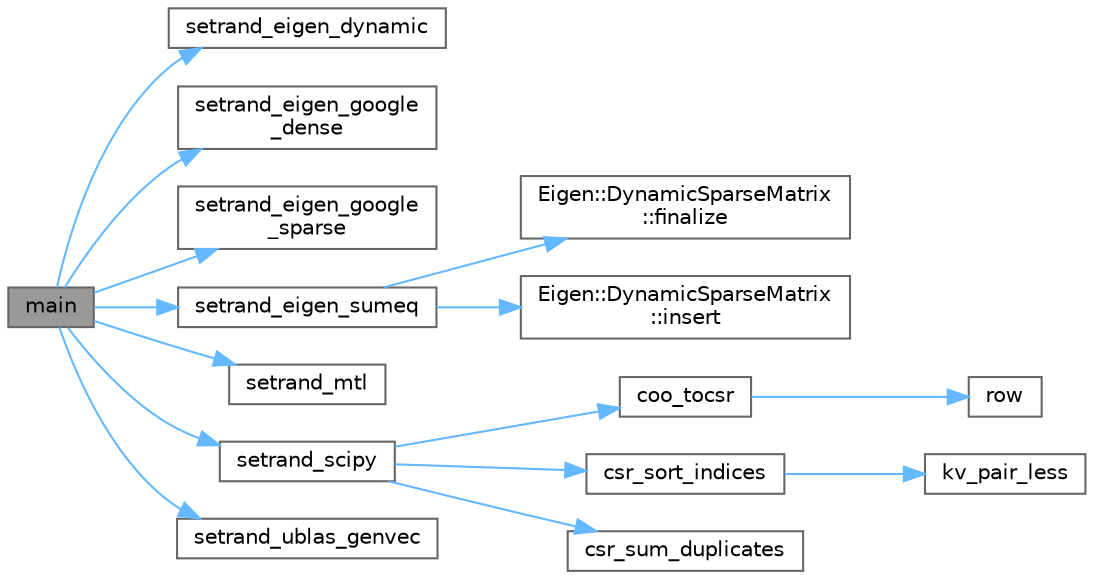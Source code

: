 digraph "main"
{
 // LATEX_PDF_SIZE
  bgcolor="transparent";
  edge [fontname=Helvetica,fontsize=10,labelfontname=Helvetica,labelfontsize=10];
  node [fontname=Helvetica,fontsize=10,shape=box,height=0.2,width=0.4];
  rankdir="LR";
  Node1 [id="Node000001",label="main",height=0.2,width=0.4,color="gray40", fillcolor="grey60", style="filled", fontcolor="black",tooltip=" "];
  Node1 -> Node2 [id="edge1_Node000001_Node000002",color="steelblue1",style="solid",tooltip=" "];
  Node2 [id="Node000002",label="setrand_eigen_dynamic",height=0.2,width=0.4,color="grey40", fillcolor="white", style="filled",URL="$sparse__setter_8cpp.html#ad75572165093fb297fa4bd63b0046928",tooltip=" "];
  Node1 -> Node3 [id="edge2_Node000001_Node000003",color="steelblue1",style="solid",tooltip=" "];
  Node3 [id="Node000003",label="setrand_eigen_google\l_dense",height=0.2,width=0.4,color="grey40", fillcolor="white", style="filled",URL="$sparse__setter_8cpp.html#a3cf6ccc0ae806639111995a475efc1fb",tooltip=" "];
  Node1 -> Node4 [id="edge3_Node000001_Node000004",color="steelblue1",style="solid",tooltip=" "];
  Node4 [id="Node000004",label="setrand_eigen_google\l_sparse",height=0.2,width=0.4,color="grey40", fillcolor="white", style="filled",URL="$sparse__setter_8cpp.html#ab9b875c924eadb5861d32653d436924d",tooltip=" "];
  Node1 -> Node5 [id="edge4_Node000001_Node000005",color="steelblue1",style="solid",tooltip=" "];
  Node5 [id="Node000005",label="setrand_eigen_sumeq",height=0.2,width=0.4,color="grey40", fillcolor="white", style="filled",URL="$sparse__setter_8cpp.html#a196522fd030dca63048f5758eecfa50b",tooltip=" "];
  Node5 -> Node6 [id="edge5_Node000005_Node000006",color="steelblue1",style="solid",tooltip=" "];
  Node6 [id="Node000006",label="Eigen::DynamicSparseMatrix\l::finalize",height=0.2,width=0.4,color="grey40", fillcolor="white", style="filled",URL="$class_eigen_1_1_dynamic_sparse_matrix.html#aa0abc0e4565143f103f0d7373bd4a125",tooltip=" "];
  Node5 -> Node7 [id="edge6_Node000005_Node000007",color="steelblue1",style="solid",tooltip=" "];
  Node7 [id="Node000007",label="Eigen::DynamicSparseMatrix\l::insert",height=0.2,width=0.4,color="grey40", fillcolor="white", style="filled",URL="$class_eigen_1_1_dynamic_sparse_matrix.html#ae28e50c784dbaf1eb7a9abfb05dfdc92",tooltip=" "];
  Node1 -> Node8 [id="edge7_Node000001_Node000008",color="steelblue1",style="solid",tooltip=" "];
  Node8 [id="Node000008",label="setrand_mtl",height=0.2,width=0.4,color="grey40", fillcolor="white", style="filled",URL="$sparse__setter_8cpp.html#ac1ef7a003f860e084b93d18affdf132e",tooltip=" "];
  Node1 -> Node9 [id="edge8_Node000001_Node000009",color="steelblue1",style="solid",tooltip=" "];
  Node9 [id="Node000009",label="setrand_scipy",height=0.2,width=0.4,color="grey40", fillcolor="white", style="filled",URL="$sparse__setter_8cpp.html#af05e58e4ed027c803c1a73ca087824c5",tooltip=" "];
  Node9 -> Node10 [id="edge9_Node000009_Node000010",color="steelblue1",style="solid",tooltip=" "];
  Node10 [id="Node000010",label="coo_tocsr",height=0.2,width=0.4,color="grey40", fillcolor="white", style="filled",URL="$sparse__setter_8cpp.html#a27526bd5637a1b70b195d10c8266664c",tooltip=" "];
  Node10 -> Node11 [id="edge10_Node000010_Node000011",color="steelblue1",style="solid",tooltip=" "];
  Node11 [id="Node000011",label="row",height=0.2,width=0.4,color="grey40", fillcolor="white", style="filled",URL="$_matrix_base__row_8cpp.html#a64ef8efef59f875033a27e7cbbc879ec",tooltip=" "];
  Node9 -> Node12 [id="edge11_Node000009_Node000012",color="steelblue1",style="solid",tooltip=" "];
  Node12 [id="Node000012",label="csr_sort_indices",height=0.2,width=0.4,color="grey40", fillcolor="white", style="filled",URL="$sparse__setter_8cpp.html#aa722a3d5f99f0f089f02ffd41983b561",tooltip=" "];
  Node12 -> Node13 [id="edge12_Node000012_Node000013",color="steelblue1",style="solid",tooltip=" "];
  Node13 [id="Node000013",label="kv_pair_less",height=0.2,width=0.4,color="grey40", fillcolor="white", style="filled",URL="$sparse__setter_8cpp.html#a1166c259af71f5e595e529c834695402",tooltip=" "];
  Node9 -> Node14 [id="edge13_Node000009_Node000014",color="steelblue1",style="solid",tooltip=" "];
  Node14 [id="Node000014",label="csr_sum_duplicates",height=0.2,width=0.4,color="grey40", fillcolor="white", style="filled",URL="$sparse__setter_8cpp.html#a98cead65bb113af4bd104fe2920540fd",tooltip=" "];
  Node1 -> Node15 [id="edge14_Node000001_Node000015",color="steelblue1",style="solid",tooltip=" "];
  Node15 [id="Node000015",label="setrand_ublas_genvec",height=0.2,width=0.4,color="grey40", fillcolor="white", style="filled",URL="$sparse__setter_8cpp.html#a9906171285091d7c016605f71d3ab614",tooltip=" "];
}
